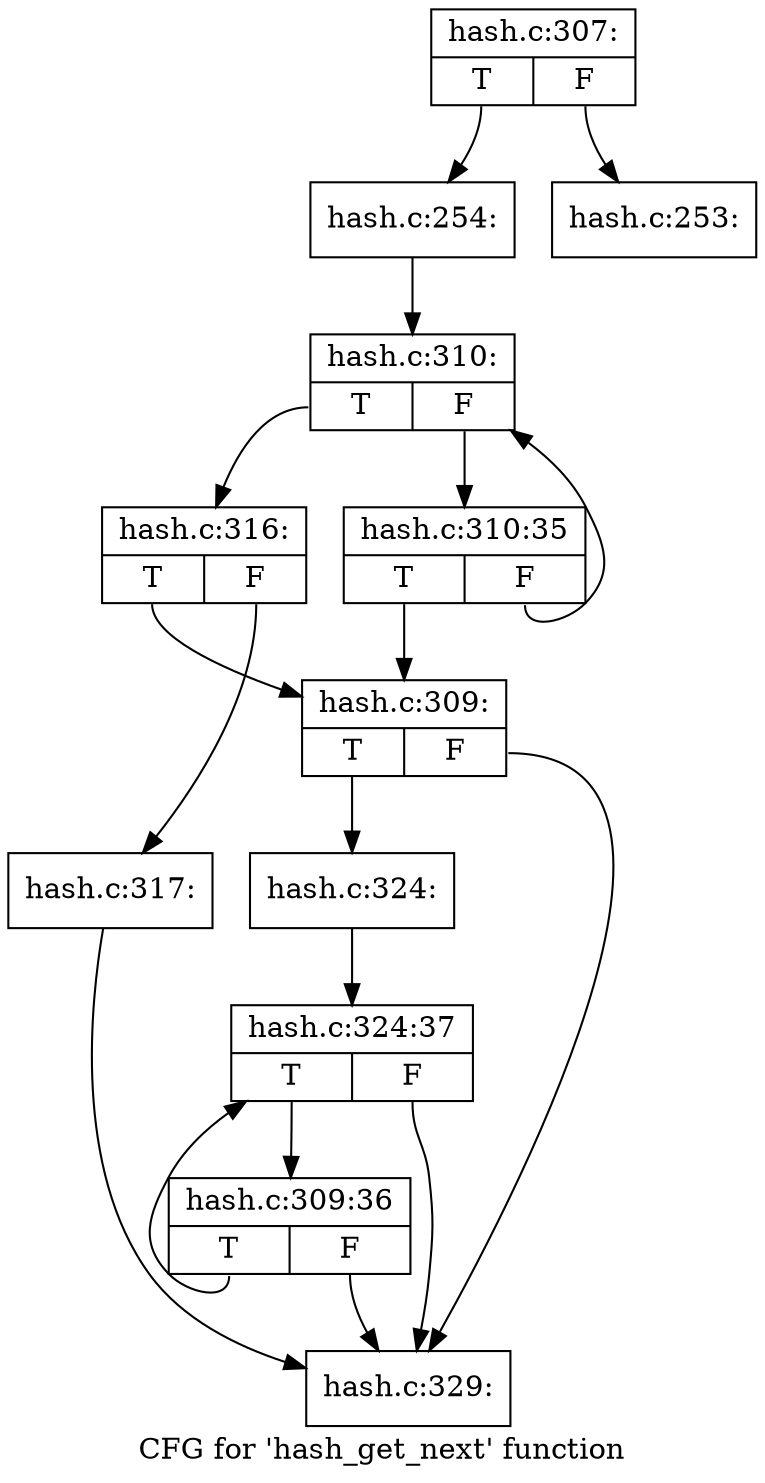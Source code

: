 digraph "CFG for 'hash_get_next' function" {
	label="CFG for 'hash_get_next' function";

	Node0xdf209f0 [shape=record,label="{hash.c:307:|{<s0>T|<s1>F}}"];
	Node0xdf209f0:s0 -> Node0xdf267a0;
	Node0xdf209f0:s1 -> Node0xdf22f40;
	Node0xdf22f40 [shape=record,label="{hash.c:253:}"];
	Node0xdf267a0 [shape=record,label="{hash.c:254:}"];
	Node0xdf267a0 -> Node0xdf2eae0;
	Node0xdf2eae0 [shape=record,label="{hash.c:310:|{<s0>T|<s1>F}}"];
	Node0xdf2eae0:s0 -> Node0xdf2ee10;
	Node0xdf2eae0:s1 -> Node0xdf2eda0;
	Node0xdf2ee10 [shape=record,label="{hash.c:316:|{<s0>T|<s1>F}}"];
	Node0xdf2ee10:s0 -> Node0xdf2ea20;
	Node0xdf2ee10:s1 -> Node0xdf2ed50;
	Node0xdf2ed50 [shape=record,label="{hash.c:317:}"];
	Node0xdf2ed50 -> Node0xdf1bcc0;
	Node0xdf2eda0 [shape=record,label="{hash.c:310:35|{<s0>T|<s1>F}}"];
	Node0xdf2eda0:s0 -> Node0xdf2ea20;
	Node0xdf2eda0:s1 -> Node0xdf2eae0;
	Node0xdf2ea20 [shape=record,label="{hash.c:309:|{<s0>T|<s1>F}}"];
	Node0xdf2ea20:s0 -> Node0xdf11900;
	Node0xdf2ea20:s1 -> Node0xdf1bcc0;
	Node0xdf11900 [shape=record,label="{hash.c:324:}"];
	Node0xdf11900 -> Node0xdf31bf0;
	Node0xdf22680 [shape=record,label="{hash.c:309:36|{<s0>T|<s1>F}}"];
	Node0xdf22680:s0 -> Node0xdf31bf0;
	Node0xdf22680:s1 -> Node0xdf1bcc0;
	Node0xdf31bf0 [shape=record,label="{hash.c:324:37|{<s0>T|<s1>F}}"];
	Node0xdf31bf0:s0 -> Node0xdf22680;
	Node0xdf31bf0:s1 -> Node0xdf1bcc0;
	Node0xdf1bcc0 [shape=record,label="{hash.c:329:}"];
}
